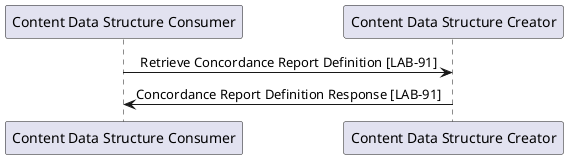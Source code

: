 @startuml
skinparam sequenceMessageAlign center
"Content Data Structure Consumer" -> "Content Data Structure Creator" : Retrieve Concordance Report Definition [LAB-91]
"Content Data Structure Creator" -> "Content Data Structure Consumer" : Concordance Report Definition Response [LAB-91]
@enduml